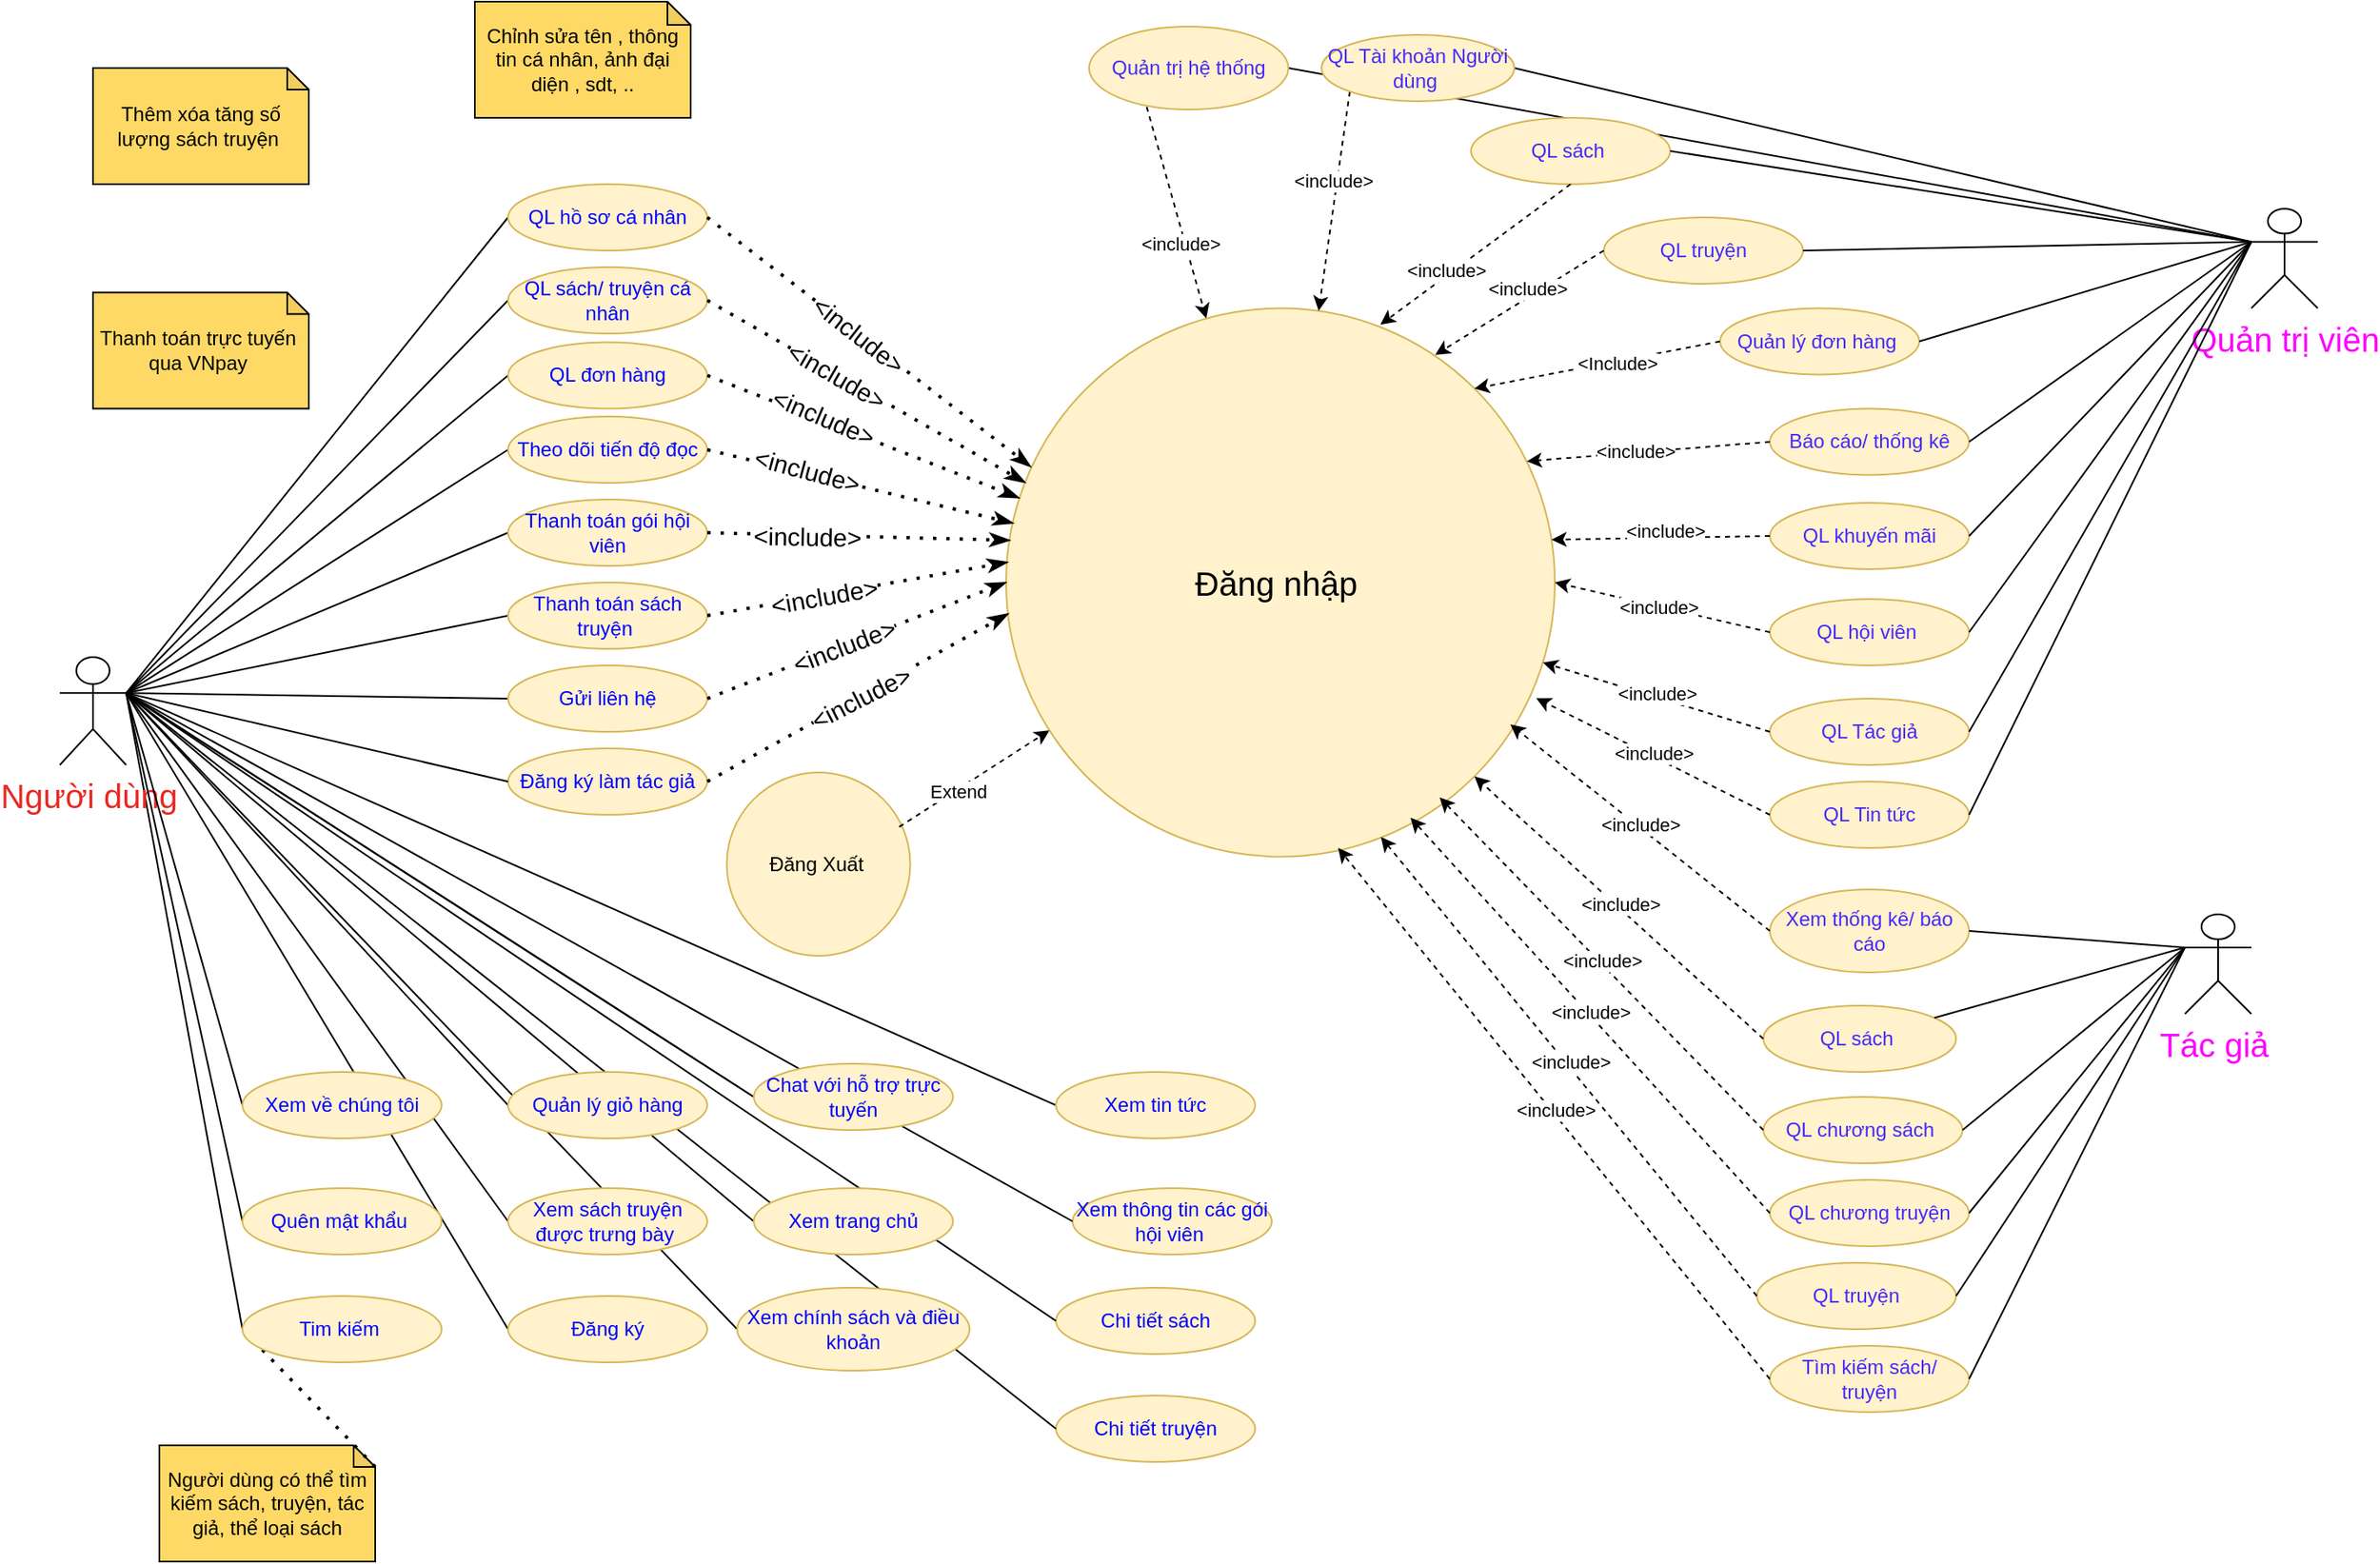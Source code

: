 <mxfile>
    <diagram name="Usecase Anbok" id="pfWqufzqM8aRBYlG4nNz">
        <mxGraphModel dx="-2393" dy="-2803" grid="1" gridSize="10" guides="1" tooltips="1" connect="1" arrows="1" fold="1" page="1" pageScale="1" pageWidth="827" pageHeight="1169" math="0" shadow="0">
            <root>
                <mxCell id="0"/>
                <mxCell id="1" parent="0"/>
                <mxCell id="2" style="edgeStyle=none;html=1;entryX=0;entryY=0.5;entryDx=0;entryDy=0;endArrow=none;endFill=0;exitX=1;exitY=0.333;exitDx=0;exitDy=0;exitPerimeter=0;" parent="1" source="5" target="49" edge="1">
                    <mxGeometry relative="1" as="geometry"/>
                </mxCell>
                <mxCell id="3" style="edgeStyle=none;html=1;entryX=0;entryY=0.5;entryDx=0;entryDy=0;endArrow=none;endFill=0;exitX=1;exitY=0.333;exitDx=0;exitDy=0;exitPerimeter=0;" parent="1" source="5" target="50" edge="1">
                    <mxGeometry relative="1" as="geometry"/>
                </mxCell>
                <mxCell id="4" style="edgeStyle=none;html=1;exitX=1;exitY=0.333;exitDx=0;exitDy=0;exitPerimeter=0;entryX=0;entryY=0.5;entryDx=0;entryDy=0;endArrow=none;endFill=0;" parent="1" source="5" target="51" edge="1">
                    <mxGeometry relative="1" as="geometry"/>
                </mxCell>
                <mxCell id="5" value="Người dùng&amp;nbsp;" style="shape=umlActor;verticalLabelPosition=bottom;verticalAlign=top;html=1;outlineConnect=0;fontSize=20;fontColor=light-dark(#E72922, #dbe916);" parent="1" vertex="1">
                    <mxGeometry x="3450" y="4825" width="40" height="65" as="geometry"/>
                </mxCell>
                <mxCell id="7" value="QL truyện" style="ellipse;whiteSpace=wrap;html=1;fontSize=12;fillColor=#fff2cc;strokeColor=#d6b656;fontColor=#4628FF;" parent="1" vertex="1">
                    <mxGeometry x="4380" y="4560" width="120" height="40" as="geometry"/>
                </mxCell>
                <mxCell id="9" value="Quản lý đơn hàng&amp;nbsp;" style="ellipse;whiteSpace=wrap;html=1;fontSize=12;fillColor=#fff2cc;strokeColor=#d6b656;fontColor=#4628FF;" parent="1" vertex="1">
                    <mxGeometry x="4450" y="4614.75" width="120" height="40" as="geometry"/>
                </mxCell>
                <mxCell id="10" value="Quản trị viên" style="shape=umlActor;verticalLabelPosition=bottom;verticalAlign=top;html=1;outlineConnect=0;fontSize=20;fontColor=#FF00FF;" parent="1" vertex="1">
                    <mxGeometry x="4770" y="4554.75" width="40" height="60" as="geometry"/>
                </mxCell>
                <mxCell id="11" value="" style="endArrow=none;html=1;rounded=0;entryX=0;entryY=0.5;entryDx=0;entryDy=0;exitX=1;exitY=0.333;exitDx=0;exitDy=0;exitPerimeter=0;startArrow=none;startFill=0;endFill=0;fontSize=12;" parent="1" source="5" target="66" edge="1">
                    <mxGeometry width="50" height="50" relative="1" as="geometry">
                        <mxPoint x="3360" y="4645.5" as="sourcePoint"/>
                        <mxPoint x="3520" y="4625.5" as="targetPoint"/>
                    </mxGeometry>
                </mxCell>
                <mxCell id="12" value="" style="endArrow=none;html=1;rounded=0;entryX=0;entryY=0.5;entryDx=0;entryDy=0;exitX=1;exitY=0.333;exitDx=0;exitDy=0;exitPerimeter=0;endFill=0;fontSize=12;" parent="1" source="5" target="65" edge="1">
                    <mxGeometry width="50" height="50" relative="1" as="geometry">
                        <mxPoint x="3330" y="4409.997" as="sourcePoint"/>
                        <mxPoint x="3612.574" y="4849.688" as="targetPoint"/>
                    </mxGeometry>
                </mxCell>
                <mxCell id="13" value="" style="endArrow=none;html=1;rounded=0;entryX=0;entryY=0.5;entryDx=0;entryDy=0;exitX=1;exitY=0.333;exitDx=0;exitDy=0;exitPerimeter=0;endFill=0;fontSize=12;" parent="1" source="5" target="106" edge="1">
                    <mxGeometry width="50" height="50" relative="1" as="geometry">
                        <mxPoint x="3360" y="4645.5" as="sourcePoint"/>
                        <mxPoint x="3520" y="4625.5" as="targetPoint"/>
                    </mxGeometry>
                </mxCell>
                <mxCell id="14" value="" style="endArrow=none;html=1;rounded=0;entryX=0;entryY=0.5;entryDx=0;entryDy=0;exitX=1;exitY=0.333;exitDx=0;exitDy=0;exitPerimeter=0;endFill=0;fontSize=12;" parent="1" source="5" target="61" edge="1">
                    <mxGeometry width="50" height="50" relative="1" as="geometry">
                        <mxPoint x="3360" y="4645.5" as="sourcePoint"/>
                        <mxPoint x="3520" y="4625.5" as="targetPoint"/>
                    </mxGeometry>
                </mxCell>
                <mxCell id="15" value="" style="endArrow=none;html=1;rounded=0;entryX=0;entryY=0.5;entryDx=0;entryDy=0;exitX=1;exitY=0.333;exitDx=0;exitDy=0;exitPerimeter=0;endFill=0;fontSize=12;" parent="1" source="5" target="48" edge="1">
                    <mxGeometry width="50" height="50" relative="1" as="geometry">
                        <mxPoint x="3505" y="4725.5" as="sourcePoint"/>
                        <mxPoint x="3665" y="4705.5" as="targetPoint"/>
                    </mxGeometry>
                </mxCell>
                <mxCell id="16" value="" style="endArrow=none;html=1;rounded=0;exitX=1;exitY=0.333;exitDx=0;exitDy=0;exitPerimeter=0;endFill=0;fontSize=12;entryX=0;entryY=0.5;entryDx=0;entryDy=0;" parent="1" source="5" target="47" edge="1">
                    <mxGeometry width="50" height="50" relative="1" as="geometry">
                        <mxPoint x="3505" y="4725.5" as="sourcePoint"/>
                        <mxPoint x="3765" y="5000" as="targetPoint"/>
                    </mxGeometry>
                </mxCell>
                <mxCell id="17" value="" style="endArrow=none;html=1;rounded=0;entryX=1;entryY=0.5;entryDx=0;entryDy=0;exitX=0;exitY=0.333;exitDx=0;exitDy=0;exitPerimeter=0;" parent="1" source="10" target="6" edge="1">
                    <mxGeometry width="50" height="50" relative="1" as="geometry">
                        <mxPoint x="5033.91" y="4680" as="sourcePoint"/>
                        <mxPoint x="5063.91" y="4630" as="targetPoint"/>
                    </mxGeometry>
                </mxCell>
                <mxCell id="18" value="" style="endArrow=none;html=1;rounded=0;entryX=1;entryY=0.5;entryDx=0;entryDy=0;exitX=0;exitY=0.333;exitDx=0;exitDy=0;exitPerimeter=0;" parent="1" source="10" target="7" edge="1">
                    <mxGeometry width="50" height="50" relative="1" as="geometry">
                        <mxPoint x="5013.91" y="4680" as="sourcePoint"/>
                        <mxPoint x="5063.91" y="4630" as="targetPoint"/>
                    </mxGeometry>
                </mxCell>
                <mxCell id="19" value="" style="endArrow=none;html=1;rounded=0;exitX=0;exitY=0.333;exitDx=0;exitDy=0;exitPerimeter=0;entryX=1;entryY=0.5;entryDx=0;entryDy=0;" parent="1" source="10" target="8" edge="1">
                    <mxGeometry width="50" height="50" relative="1" as="geometry">
                        <mxPoint x="5013.91" y="4680" as="sourcePoint"/>
                        <mxPoint x="5063.91" y="4630" as="targetPoint"/>
                    </mxGeometry>
                </mxCell>
                <mxCell id="20" value="" style="endArrow=none;html=1;rounded=0;entryX=1;entryY=0.5;entryDx=0;entryDy=0;exitX=0;exitY=0.333;exitDx=0;exitDy=0;exitPerimeter=0;" parent="1" source="10" target="9" edge="1">
                    <mxGeometry width="50" height="50" relative="1" as="geometry">
                        <mxPoint x="5013.91" y="4680" as="sourcePoint"/>
                        <mxPoint x="5063.91" y="4630" as="targetPoint"/>
                    </mxGeometry>
                </mxCell>
                <mxCell id="21" value="" style="endArrow=none;html=1;rounded=0;exitX=0;exitY=0.5;exitDx=0;exitDy=0;entryX=1;entryY=0.333;entryDx=0;entryDy=0;entryPerimeter=0;" parent="1" source="106" target="5" edge="1">
                    <mxGeometry width="50" height="50" relative="1" as="geometry">
                        <mxPoint x="3550" y="5070" as="sourcePoint"/>
                        <mxPoint x="3380" y="4840" as="targetPoint"/>
                    </mxGeometry>
                </mxCell>
                <mxCell id="22" value="" style="endArrow=none;html=1;rounded=0;exitX=1;exitY=0.333;exitDx=0;exitDy=0;exitPerimeter=0;entryX=0;entryY=0.5;entryDx=0;entryDy=0;" parent="1" source="5" target="67" edge="1">
                    <mxGeometry width="50" height="50" relative="1" as="geometry">
                        <mxPoint x="3480" y="4620" as="sourcePoint"/>
                        <mxPoint x="3570" y="4630" as="targetPoint"/>
                    </mxGeometry>
                </mxCell>
                <mxCell id="23" value="" style="endArrow=none;html=1;rounded=0;exitX=1;exitY=0.333;exitDx=0;exitDy=0;exitPerimeter=0;entryX=0;entryY=0.5;entryDx=0;entryDy=0;" parent="1" source="5" target="68" edge="1">
                    <mxGeometry width="50" height="50" relative="1" as="geometry">
                        <mxPoint x="3330" y="4570" as="sourcePoint"/>
                        <mxPoint x="3950" y="4710" as="targetPoint"/>
                    </mxGeometry>
                </mxCell>
                <mxCell id="24" value="" style="endArrow=none;html=1;rounded=0;exitX=1;exitY=0.333;exitDx=0;exitDy=0;exitPerimeter=0;entryX=0;entryY=0.5;entryDx=0;entryDy=0;" parent="1" source="5" target="59" edge="1">
                    <mxGeometry width="50" height="50" relative="1" as="geometry">
                        <mxPoint x="3985" y="4520" as="sourcePoint"/>
                        <mxPoint x="4035" y="4470" as="targetPoint"/>
                    </mxGeometry>
                </mxCell>
                <mxCell id="25" value="" style="endArrow=none;html=1;rounded=0;exitX=1;exitY=0.333;exitDx=0;exitDy=0;exitPerimeter=0;entryX=0;entryY=0.5;entryDx=0;entryDy=0;" parent="1" source="5" target="58" edge="1">
                    <mxGeometry width="50" height="50" relative="1" as="geometry">
                        <mxPoint x="3475" y="4650" as="sourcePoint"/>
                        <mxPoint x="3636" y="4600" as="targetPoint"/>
                    </mxGeometry>
                </mxCell>
                <mxCell id="26" value="" style="endArrow=none;html=1;rounded=0;exitX=1;exitY=0.333;exitDx=0;exitDy=0;exitPerimeter=0;entryX=0;entryY=0.5;entryDx=0;entryDy=0;" parent="1" source="5" target="57" edge="1">
                    <mxGeometry width="50" height="50" relative="1" as="geometry">
                        <mxPoint x="3605" y="4782" as="sourcePoint"/>
                        <mxPoint x="3686" y="4610" as="targetPoint"/>
                    </mxGeometry>
                </mxCell>
                <mxCell id="27" value="" style="endArrow=none;html=1;rounded=0;exitX=1;exitY=0.333;exitDx=0;exitDy=0;exitPerimeter=0;entryX=0;entryY=0.5;entryDx=0;entryDy=0;" parent="1" source="5" target="60" edge="1">
                    <mxGeometry width="50" height="50" relative="1" as="geometry">
                        <mxPoint x="3475" y="4649.997" as="sourcePoint"/>
                        <mxPoint x="3736.32" y="5403.35" as="targetPoint"/>
                    </mxGeometry>
                </mxCell>
                <mxCell id="28" value="Báo cáo/ thống kê" style="ellipse;whiteSpace=wrap;html=1;fontSize=12;fillColor=#fff2cc;strokeColor=#d6b656;fontColor=#4628FF;" parent="1" vertex="1">
                    <mxGeometry x="4480" y="4675.25" width="120" height="40" as="geometry"/>
                </mxCell>
                <mxCell id="29" value="" style="endArrow=none;html=1;rounded=0;entryX=1;entryY=0.5;entryDx=0;entryDy=0;exitX=0;exitY=0.333;exitDx=0;exitDy=0;exitPerimeter=0;" parent="1" source="10" target="28" edge="1">
                    <mxGeometry width="50" height="50" relative="1" as="geometry">
                        <mxPoint x="5134" y="4830" as="sourcePoint"/>
                        <mxPoint x="4840" y="5066" as="targetPoint"/>
                    </mxGeometry>
                </mxCell>
                <mxCell id="30" value="QL khuyến mãi" style="ellipse;whiteSpace=wrap;html=1;fontSize=12;fillColor=#fff2cc;strokeColor=#d6b656;fontColor=#4628FF;" parent="1" vertex="1">
                    <mxGeometry x="4480" y="4732" width="120" height="40" as="geometry"/>
                </mxCell>
                <mxCell id="31" value="" style="endArrow=none;html=1;rounded=0;entryX=1;entryY=0.5;entryDx=0;entryDy=0;exitX=0;exitY=0.333;exitDx=0;exitDy=0;exitPerimeter=0;" parent="1" source="10" target="30" edge="1">
                    <mxGeometry width="50" height="50" relative="1" as="geometry">
                        <mxPoint x="5047" y="4860" as="sourcePoint"/>
                        <mxPoint x="4770" y="5170" as="targetPoint"/>
                    </mxGeometry>
                </mxCell>
                <mxCell id="32" value="" style="endArrow=none;html=1;rounded=0;endFill=0;fontSize=12;exitX=1;exitY=0.333;exitDx=0;exitDy=0;exitPerimeter=0;entryX=0;entryY=0.5;entryDx=0;entryDy=0;" parent="1" source="5" target="62" edge="1">
                    <mxGeometry width="50" height="50" relative="1" as="geometry">
                        <mxPoint x="3440" y="4630" as="sourcePoint"/>
                        <mxPoint x="3750" y="5030" as="targetPoint"/>
                    </mxGeometry>
                </mxCell>
                <mxCell id="33" value="" style="endArrow=none;html=1;rounded=0;endFill=0;fontSize=12;exitX=1;exitY=0.333;exitDx=0;exitDy=0;exitPerimeter=0;entryX=0;entryY=0.5;entryDx=0;entryDy=0;" parent="1" source="5" target="63" edge="1">
                    <mxGeometry width="50" height="50" relative="1" as="geometry">
                        <mxPoint x="3660" y="5000" as="sourcePoint"/>
                        <mxPoint x="3760" y="5030" as="targetPoint"/>
                    </mxGeometry>
                </mxCell>
                <mxCell id="34" value="Xem thống kê/ báo cáo" style="ellipse;whiteSpace=wrap;html=1;fontSize=12;fillColor=#fff2cc;strokeColor=#d6b656;fontColor=#4628FF;" parent="1" vertex="1">
                    <mxGeometry x="4479.997" y="4965" width="120" height="50" as="geometry"/>
                </mxCell>
                <mxCell id="35" value="QL sách&amp;nbsp;" style="ellipse;whiteSpace=wrap;html=1;fontSize=12;fillColor=#fff2cc;strokeColor=#d6b656;fontColor=#4628FF;" parent="1" vertex="1">
                    <mxGeometry x="4476.087" y="5035" width="116.09" height="40" as="geometry"/>
                </mxCell>
                <mxCell id="36" value="QL truyện" style="ellipse;whiteSpace=wrap;html=1;fontSize=12;fillColor=#fff2cc;strokeColor=#d6b656;fontColor=#4628FF;" parent="1" vertex="1">
                    <mxGeometry x="4472.177" y="5190" width="120" height="40" as="geometry"/>
                </mxCell>
                <mxCell id="37" value="Tác giả&amp;nbsp;" style="shape=umlActor;verticalLabelPosition=bottom;verticalAlign=top;html=1;outlineConnect=0;fontSize=20;fontColor=#FF00FF;" parent="1" vertex="1">
                    <mxGeometry x="4729.997" y="4980" width="40" height="60" as="geometry"/>
                </mxCell>
                <mxCell id="38" value="" style="endArrow=none;html=1;rounded=0;entryX=1;entryY=0.5;entryDx=0;entryDy=0;exitX=0;exitY=0.333;exitDx=0;exitDy=0;exitPerimeter=0;" parent="1" source="37" target="34" edge="1">
                    <mxGeometry width="50" height="50" relative="1" as="geometry">
                        <mxPoint x="5098.537" y="5270" as="sourcePoint"/>
                        <mxPoint x="5128.537" y="5220" as="targetPoint"/>
                    </mxGeometry>
                </mxCell>
                <mxCell id="39" value="" style="endArrow=none;html=1;rounded=0;exitX=0;exitY=0.333;exitDx=0;exitDy=0;exitPerimeter=0;" parent="1" source="37" target="35" edge="1">
                    <mxGeometry width="50" height="50" relative="1" as="geometry">
                        <mxPoint x="5078.537" y="5270" as="sourcePoint"/>
                        <mxPoint x="5128.537" y="5220" as="targetPoint"/>
                    </mxGeometry>
                </mxCell>
                <mxCell id="40" value="" style="endArrow=none;html=1;rounded=0;entryX=1;entryY=0.5;entryDx=0;entryDy=0;exitX=0;exitY=0.333;exitDx=0;exitDy=0;exitPerimeter=0;endFill=0;" parent="1" source="37" target="36" edge="1">
                    <mxGeometry width="50" height="50" relative="1" as="geometry">
                        <mxPoint x="5078.537" y="5270" as="sourcePoint"/>
                        <mxPoint x="5128.537" y="5220" as="targetPoint"/>
                    </mxGeometry>
                </mxCell>
                <mxCell id="41" value="QL hội viên&amp;nbsp;" style="ellipse;whiteSpace=wrap;html=1;fontSize=12;fillColor=#fff2cc;strokeColor=#d6b656;fontColor=#4628FF;" parent="1" vertex="1">
                    <mxGeometry x="4480" y="4790" width="120" height="40" as="geometry"/>
                </mxCell>
                <mxCell id="42" value="" style="endArrow=none;html=1;rounded=0;entryX=1;entryY=0.5;entryDx=0;entryDy=0;exitX=0;exitY=0.333;exitDx=0;exitDy=0;exitPerimeter=0;" parent="1" source="10" target="41" edge="1">
                    <mxGeometry width="50" height="50" relative="1" as="geometry">
                        <mxPoint x="5040" y="4830" as="sourcePoint"/>
                        <mxPoint x="4930" y="5000" as="targetPoint"/>
                    </mxGeometry>
                </mxCell>
                <mxCell id="43" value="QL Tác giả" style="ellipse;whiteSpace=wrap;html=1;fontSize=12;fillColor=#fff2cc;strokeColor=#d6b656;fontColor=#4628FF;" parent="1" vertex="1">
                    <mxGeometry x="4480" y="4850" width="120" height="40" as="geometry"/>
                </mxCell>
                <mxCell id="44" value="" style="endArrow=none;html=1;rounded=0;entryX=1;entryY=0.5;entryDx=0;entryDy=0;exitX=0;exitY=0.333;exitDx=0;exitDy=0;exitPerimeter=0;" parent="1" source="10" target="43" edge="1">
                    <mxGeometry width="50" height="50" relative="1" as="geometry">
                        <mxPoint x="5139" y="4990" as="sourcePoint"/>
                        <mxPoint x="4840" y="5130" as="targetPoint"/>
                    </mxGeometry>
                </mxCell>
                <mxCell id="45" value="Người dùng có thể tìm kiếm sách, truyện, tác giả, thể loại sách" style="shape=note;whiteSpace=wrap;html=1;backgroundOutline=1;darkOpacity=0.05;strokeColor=default;fillColor=#FFD966;gradientColor=none;size=13;" parent="1" vertex="1">
                    <mxGeometry x="3510" y="5300" width="130" height="70" as="geometry"/>
                </mxCell>
                <mxCell id="46" value="" style="endArrow=none;dashed=1;html=1;dashPattern=1 3;strokeWidth=2;exitX=0;exitY=0;exitDx=130;exitDy=13;exitPerimeter=0;entryX=0;entryY=0.5;entryDx=0;entryDy=0;" parent="1" source="45" target="49" edge="1">
                    <mxGeometry width="50" height="50" relative="1" as="geometry">
                        <mxPoint x="3595" y="5310" as="sourcePoint"/>
                        <mxPoint x="3645" y="5260" as="targetPoint"/>
                    </mxGeometry>
                </mxCell>
                <mxCell id="47" value="Theo dõi tiến độ đọc" style="ellipse;whiteSpace=wrap;html=1;fontSize=12;fillColor=#fff2cc;strokeColor=#d6b656;fontColor=#0000FF;" parent="1" vertex="1">
                    <mxGeometry x="3720" y="4680" width="120" height="40" as="geometry"/>
                </mxCell>
                <mxCell id="48" value="Xem về chúng tôi" style="ellipse;whiteSpace=wrap;html=1;fontSize=12;fillColor=#fff2cc;strokeColor=#d6b656;fontColor=#0000FF;" parent="1" vertex="1">
                    <mxGeometry x="3560" y="5075" width="120" height="40" as="geometry"/>
                </mxCell>
                <mxCell id="49" value="Tim kiếm&amp;nbsp;" style="ellipse;whiteSpace=wrap;html=1;fontSize=12;fillColor=#fff2cc;strokeColor=#d6b656;fontColor=#0000FF;" parent="1" vertex="1">
                    <mxGeometry x="3560" y="5210" width="120" height="40" as="geometry"/>
                </mxCell>
                <mxCell id="50" value="Xem tin tức" style="ellipse;whiteSpace=wrap;html=1;fontSize=12;fillColor=#fff2cc;strokeColor=#d6b656;fontColor=#0000FF;" parent="1" vertex="1">
                    <mxGeometry x="4050" y="5075" width="120" height="40" as="geometry"/>
                </mxCell>
                <mxCell id="52" value="&lt;div&gt;&lt;span style=&quot;font-size: 20px; background-color: transparent;&quot;&gt;Đăng nhập&amp;nbsp;&lt;/span&gt;&lt;/div&gt;" style="ellipse;whiteSpace=wrap;html=1;aspect=fixed;fontSize=12;fillColor=#fff2cc;strokeColor=#D6B656;fontColor=light-dark(#000000,#0000FF);" parent="1" vertex="1">
                    <mxGeometry x="4020" y="4614.75" width="330.5" height="330.5" as="geometry"/>
                </mxCell>
                <mxCell id="53" value="Đăng Xuất&amp;nbsp;" style="ellipse;whiteSpace=wrap;html=1;aspect=fixed;fontSize=12;fillColor=#fff2cc;strokeColor=#d6b656;fontColor=light-dark(#000000,#0000FF);" parent="1" vertex="1">
                    <mxGeometry x="3851.75" y="4894.5" width="110.5" height="110.5" as="geometry"/>
                </mxCell>
                <mxCell id="54" value="Thanh toán trực tuyến&amp;nbsp;&lt;br&gt;qua VNpay&amp;nbsp;" style="shape=note;whiteSpace=wrap;html=1;backgroundOutline=1;darkOpacity=0.05;strokeColor=default;fillColor=#FFD966;gradientColor=none;size=13;" parent="1" vertex="1">
                    <mxGeometry x="3470" y="4605.25" width="130" height="70" as="geometry"/>
                </mxCell>
                <mxCell id="55" value="Thêm xóa tăng số lượng sách truyện&amp;nbsp;" style="shape=note;whiteSpace=wrap;html=1;backgroundOutline=1;darkOpacity=0.05;strokeColor=default;fillColor=#FFD966;gradientColor=none;size=13;" parent="1" vertex="1">
                    <mxGeometry x="3470" y="4470" width="130" height="70" as="geometry"/>
                </mxCell>
                <mxCell id="56" value="Chỉnh sửa tên , thông tin cá nhân, ảnh đại diện , sdt, .." style="shape=note;whiteSpace=wrap;html=1;backgroundOutline=1;darkOpacity=0.05;strokeColor=default;fillColor=#FFD966;gradientColor=none;size=14;" parent="1" vertex="1">
                    <mxGeometry x="3700" y="4430" width="130" height="70" as="geometry"/>
                </mxCell>
                <mxCell id="57" value="Xem sách truyện được trưng bày&amp;nbsp;" style="ellipse;whiteSpace=wrap;html=1;fontSize=12;fillColor=#fff2cc;strokeColor=#d6b656;fontColor=#0000FF;" parent="1" vertex="1">
                    <mxGeometry x="3720" y="5145" width="120" height="40" as="geometry"/>
                </mxCell>
                <mxCell id="59" value="Quên mật khẩu&amp;nbsp;" style="ellipse;whiteSpace=wrap;html=1;fontSize=12;fillColor=#fff2cc;strokeColor=#d6b656;fontColor=#0000FF;" parent="1" vertex="1">
                    <mxGeometry x="3560" y="5145" width="120" height="40" as="geometry"/>
                </mxCell>
                <mxCell id="60" value="Đăng ký" style="ellipse;whiteSpace=wrap;html=1;fontSize=12;fillColor=#fff2cc;strokeColor=#d6b656;fontColor=#0000FF;" parent="1" vertex="1">
                    <mxGeometry x="3720" y="5210" width="120" height="40" as="geometry"/>
                </mxCell>
                <mxCell id="61" value="Gửi liên hệ" style="ellipse;whiteSpace=wrap;html=1;fontSize=12;fillColor=#fff2cc;strokeColor=#d6b656;fontColor=#0000FF;" parent="1" vertex="1">
                    <mxGeometry x="3720" y="4830" width="120" height="40" as="geometry"/>
                </mxCell>
                <mxCell id="62" value="Thanh toán sách truyện&amp;nbsp;" style="ellipse;whiteSpace=wrap;html=1;fontSize=12;fillColor=#fff2cc;strokeColor=#d6b656;fontColor=#0000FF;" parent="1" vertex="1">
                    <mxGeometry x="3720" y="4780" width="120" height="40" as="geometry"/>
                </mxCell>
                <mxCell id="63" value="Thanh toán gói hội viên" style="ellipse;whiteSpace=wrap;html=1;fontSize=12;fillColor=#fff2cc;strokeColor=#d6b656;fontColor=#0000FF;" parent="1" vertex="1">
                    <mxGeometry x="3720" y="4730" width="120" height="40" as="geometry"/>
                </mxCell>
                <mxCell id="64" value="Xem thông tin các gói hội viên&amp;nbsp;" style="ellipse;whiteSpace=wrap;html=1;fontSize=12;fillColor=#fff2cc;strokeColor=#d6b656;fontColor=#0000FF;" parent="1" vertex="1">
                    <mxGeometry x="4060" y="5145" width="120" height="40" as="geometry"/>
                </mxCell>
                <mxCell id="65" value="QL sách/ truyện cá nhân" style="ellipse;whiteSpace=wrap;html=1;fontSize=12;fillColor=#fff2cc;strokeColor=#d6b656;fontColor=#0000FF;" parent="1" vertex="1">
                    <mxGeometry x="3720" y="4590" width="120" height="40" as="geometry"/>
                </mxCell>
                <mxCell id="66" value="QL đơn hàng" style="ellipse;whiteSpace=wrap;html=1;fontSize=12;fillColor=#fff2cc;strokeColor=#d6b656;fontColor=#0000FF;" parent="1" vertex="1">
                    <mxGeometry x="3720" y="4635.25" width="120" height="40" as="geometry"/>
                </mxCell>
                <mxCell id="67" value="QL hồ sơ cá nhân" style="ellipse;whiteSpace=wrap;html=1;fontSize=12;fillColor=#fff2cc;strokeColor=#d6b656;fontColor=#0000FF;" parent="1" vertex="1">
                    <mxGeometry x="3720" y="4540" width="120" height="40" as="geometry"/>
                </mxCell>
                <mxCell id="69" value="Đăng ký làm tác giả" style="ellipse;whiteSpace=wrap;html=1;fontSize=12;fillColor=#fff2cc;strokeColor=#d6b656;fontColor=#0000FF;" parent="1" vertex="1">
                    <mxGeometry x="3720" y="4880" width="120" height="40" as="geometry"/>
                </mxCell>
                <mxCell id="70" value="" style="endArrow=none;html=1;rounded=0;entryX=0;entryY=0.5;entryDx=0;entryDy=0;exitX=1;exitY=0.333;exitDx=0;exitDy=0;exitPerimeter=0;endFill=0;fontSize=12;" parent="1" source="5" target="69" edge="1">
                    <mxGeometry width="50" height="50" relative="1" as="geometry">
                        <mxPoint x="3385" y="4662" as="sourcePoint"/>
                        <mxPoint x="3725" y="4950" as="targetPoint"/>
                    </mxGeometry>
                </mxCell>
                <mxCell id="71" value="" style="endArrow=classicThin;dashed=1;html=1;dashPattern=1 3;strokeWidth=2;exitX=1;exitY=0.5;exitDx=0;exitDy=0;entryX=0.004;entryY=0.557;entryDx=0;entryDy=0;entryPerimeter=0;endFill=1;" parent="1" source="69" target="52" edge="1">
                    <mxGeometry width="50" height="50" relative="1" as="geometry">
                        <mxPoint x="4010" y="5070" as="sourcePoint"/>
                        <mxPoint x="4060" y="5020" as="targetPoint"/>
                    </mxGeometry>
                </mxCell>
                <mxCell id="72" value="" style="endArrow=classicThin;dashed=1;html=1;dashPattern=1 3;strokeWidth=2;exitX=1;exitY=0.5;exitDx=0;exitDy=0;entryX=0.007;entryY=0.423;entryDx=0;entryDy=0;entryPerimeter=0;endFill=1;" parent="1" source="63" target="52" edge="1">
                    <mxGeometry width="50" height="50" relative="1" as="geometry">
                        <mxPoint x="3850" y="4910" as="sourcePoint"/>
                        <mxPoint x="4070" y="4750" as="targetPoint"/>
                    </mxGeometry>
                </mxCell>
                <mxCell id="73" value="" style="endArrow=classicThin;dashed=1;html=1;dashPattern=1 3;strokeWidth=2;exitX=1;exitY=0.5;exitDx=0;exitDy=0;entryX=0.003;entryY=0.463;entryDx=0;entryDy=0;entryPerimeter=0;endFill=1;" parent="1" source="62" target="52" edge="1">
                    <mxGeometry width="50" height="50" relative="1" as="geometry">
                        <mxPoint x="3850" y="4910" as="sourcePoint"/>
                        <mxPoint x="4088" y="4835" as="targetPoint"/>
                    </mxGeometry>
                </mxCell>
                <mxCell id="74" value="" style="endArrow=classicThin;dashed=1;html=1;dashPattern=1 3;strokeWidth=2;exitX=1;exitY=0.5;exitDx=0;exitDy=0;entryX=0;entryY=0.5;entryDx=0;entryDy=0;endFill=1;" parent="1" source="61" target="52" edge="1">
                    <mxGeometry width="50" height="50" relative="1" as="geometry">
                        <mxPoint x="3860" y="4920" as="sourcePoint"/>
                        <mxPoint x="4098" y="4845" as="targetPoint"/>
                    </mxGeometry>
                </mxCell>
                <mxCell id="75" value="" style="endArrow=classicThin;dashed=1;html=1;dashPattern=1 3;strokeWidth=2;exitX=1;exitY=0.5;exitDx=0;exitDy=0;entryX=0.024;entryY=0.346;entryDx=0;entryDy=0;entryPerimeter=0;endFill=1;" parent="1" source="66" target="52" edge="1">
                    <mxGeometry width="50" height="50" relative="1" as="geometry">
                        <mxPoint x="3870" y="4930" as="sourcePoint"/>
                        <mxPoint x="4108" y="4855" as="targetPoint"/>
                    </mxGeometry>
                </mxCell>
                <mxCell id="76" value="&amp;lt;include&amp;gt;" style="edgeLabel;html=1;align=center;verticalAlign=middle;resizable=0;points=[];rotation=23;fontSize=15;" parent="75" vertex="1" connectable="0">
                    <mxGeometry x="-0.72" y="-1" relative="1" as="geometry">
                        <mxPoint x="44" y="13" as="offset"/>
                    </mxGeometry>
                </mxCell>
                <mxCell id="77" value="" style="endArrow=classicThin;dashed=1;html=1;dashPattern=1 3;strokeWidth=2;exitX=1;exitY=0.5;exitDx=0;exitDy=0;entryX=0.013;entryY=0.392;entryDx=0;entryDy=0;entryPerimeter=0;endFill=1;" parent="1" source="47" target="52" edge="1">
                    <mxGeometry width="50" height="50" relative="1" as="geometry">
                        <mxPoint x="3880" y="4940" as="sourcePoint"/>
                        <mxPoint x="4118" y="4865" as="targetPoint"/>
                    </mxGeometry>
                </mxCell>
                <mxCell id="78" value="" style="endArrow=classicThin;dashed=1;html=1;dashPattern=1 3;strokeWidth=2;exitX=1;exitY=0.5;exitDx=0;exitDy=0;entryX=0.035;entryY=0.318;entryDx=0;entryDy=0;entryPerimeter=0;endFill=1;" parent="1" source="65" target="52" edge="1">
                    <mxGeometry width="50" height="50" relative="1" as="geometry">
                        <mxPoint x="3850" y="4665" as="sourcePoint"/>
                        <mxPoint x="4088" y="4734" as="targetPoint"/>
                    </mxGeometry>
                </mxCell>
                <mxCell id="79" value="&amp;lt;include&amp;gt;" style="edgeLabel;html=1;align=center;verticalAlign=middle;resizable=0;points=[];rotation=30;fontSize=15;" parent="78" vertex="1" connectable="0">
                    <mxGeometry x="-0.728" y="-4" relative="1" as="geometry">
                        <mxPoint x="54" y="26" as="offset"/>
                    </mxGeometry>
                </mxCell>
                <mxCell id="80" value="" style="endArrow=classicThin;dashed=1;html=1;dashPattern=1 3;strokeWidth=2;exitX=1;exitY=0.5;exitDx=0;exitDy=0;entryX=0.045;entryY=0.289;entryDx=0;entryDy=0;entryPerimeter=0;endFill=1;" parent="1" source="67" target="52" edge="1">
                    <mxGeometry width="50" height="50" relative="1" as="geometry">
                        <mxPoint x="3860" y="4675" as="sourcePoint"/>
                        <mxPoint x="4098" y="4744" as="targetPoint"/>
                    </mxGeometry>
                </mxCell>
                <mxCell id="81" value="&amp;lt;include&amp;gt;" style="edgeLabel;html=1;align=center;verticalAlign=middle;resizable=0;points=[];rotation=38;fontSize=15;" parent="80" vertex="1" connectable="0">
                    <mxGeometry x="-0.53" y="-7" relative="1" as="geometry">
                        <mxPoint x="49" y="29" as="offset"/>
                    </mxGeometry>
                </mxCell>
                <mxCell id="82" value="&amp;lt;include&amp;gt;" style="edgeLabel;html=1;align=center;verticalAlign=middle;resizable=0;points=[];rotation=15;fontSize=15;" parent="1" vertex="1" connectable="0">
                    <mxGeometry x="3881" y="4706" as="geometry">
                        <mxPoint x="19.495" y="0.681" as="offset"/>
                    </mxGeometry>
                </mxCell>
                <mxCell id="83" value="&amp;lt;include&amp;gt;" style="edgeLabel;html=1;align=center;verticalAlign=middle;resizable=0;points=[];rotation=1;fontSize=15;" parent="1" vertex="1" connectable="0">
                    <mxGeometry x="3907" y="4752" as="geometry">
                        <mxPoint x="-7.044" y="-0.616" as="offset"/>
                    </mxGeometry>
                </mxCell>
                <mxCell id="84" value="&amp;lt;include&amp;gt;" style="edgeLabel;html=1;align=center;verticalAlign=middle;resizable=0;points=[];rotation=350;fontSize=15;" parent="1" vertex="1" connectable="0">
                    <mxGeometry x="3917" y="4787" as="geometry">
                        <mxPoint x="-7.044" y="-0.616" as="offset"/>
                    </mxGeometry>
                </mxCell>
                <mxCell id="85" value="&amp;lt;include&amp;gt;" style="edgeLabel;html=1;align=center;verticalAlign=middle;resizable=0;points=[];rotation=339;fontSize=15;" parent="1" vertex="1" connectable="0">
                    <mxGeometry x="3921" y="4787" as="geometry">
                        <mxPoint x="-10.284" y="29.275" as="offset"/>
                    </mxGeometry>
                </mxCell>
                <mxCell id="86" value="&amp;lt;include&amp;gt;" style="edgeLabel;html=1;align=center;verticalAlign=middle;resizable=0;points=[];rotation=333;fontSize=15;" parent="1" vertex="1" connectable="0">
                    <mxGeometry x="3928" y="4818" as="geometry">
                        <mxPoint x="-10.284" y="29.275" as="offset"/>
                    </mxGeometry>
                </mxCell>
                <mxCell id="87" value="" style="endArrow=classic;html=1;exitX=0.94;exitY=0.297;exitDx=0;exitDy=0;exitPerimeter=0;dashed=1;endFill=1;" parent="1" source="53" target="52" edge="1">
                    <mxGeometry width="50" height="50" relative="1" as="geometry">
                        <mxPoint x="4420" y="4830" as="sourcePoint"/>
                        <mxPoint x="4470" y="4780" as="targetPoint"/>
                    </mxGeometry>
                </mxCell>
                <mxCell id="88" value="Extend" style="edgeLabel;html=1;align=center;verticalAlign=middle;resizable=0;points=[];" parent="87" vertex="1" connectable="0">
                    <mxGeometry x="-0.239" y="-1" relative="1" as="geometry">
                        <mxPoint as="offset"/>
                    </mxGeometry>
                </mxCell>
                <mxCell id="89" value="" style="endArrow=classic;html=1;exitX=0.289;exitY=0.968;exitDx=0;exitDy=0;exitPerimeter=0;dashed=1;" parent="1" source="6" target="52" edge="1">
                    <mxGeometry width="50" height="50" relative="1" as="geometry">
                        <mxPoint x="4210" y="4560" as="sourcePoint"/>
                        <mxPoint x="4260" y="4510" as="targetPoint"/>
                    </mxGeometry>
                </mxCell>
                <mxCell id="90" value="&amp;lt;include&amp;gt;" style="edgeLabel;html=1;align=center;verticalAlign=middle;resizable=0;points=[];" parent="89" vertex="1" connectable="0">
                    <mxGeometry x="0.281" y="-3" relative="1" as="geometry">
                        <mxPoint as="offset"/>
                    </mxGeometry>
                </mxCell>
                <mxCell id="91" value="" style="endArrow=classic;html=1;exitX=0;exitY=1;exitDx=0;exitDy=0;dashed=1;" parent="1" source="8" target="52" edge="1">
                    <mxGeometry width="50" height="50" relative="1" as="geometry">
                        <mxPoint x="4310" y="4610" as="sourcePoint"/>
                        <mxPoint x="4260" y="4630" as="targetPoint"/>
                    </mxGeometry>
                </mxCell>
                <mxCell id="92" value="&amp;lt;include&amp;gt;" style="edgeLabel;html=1;align=center;verticalAlign=middle;resizable=0;points=[];" parent="91" vertex="1" connectable="0">
                    <mxGeometry x="-0.182" y="-4" relative="1" as="geometry">
                        <mxPoint x="1" as="offset"/>
                    </mxGeometry>
                </mxCell>
                <mxCell id="93" value="" style="endArrow=classic;html=1;exitX=0;exitY=0.5;exitDx=0;exitDy=0;entryX=0.782;entryY=0.085;entryDx=0;entryDy=0;entryPerimeter=0;dashed=1;" parent="1" source="7" target="52" edge="1">
                    <mxGeometry width="50" height="50" relative="1" as="geometry">
                        <mxPoint x="4310" y="4610" as="sourcePoint"/>
                        <mxPoint x="4360" y="4560" as="targetPoint"/>
                    </mxGeometry>
                </mxCell>
                <mxCell id="94" value="&amp;lt;include&amp;gt;" style="edgeLabel;html=1;align=center;verticalAlign=middle;resizable=0;points=[];" parent="93" vertex="1" connectable="0">
                    <mxGeometry x="-0.14" y="-4" relative="1" as="geometry">
                        <mxPoint y="-1" as="offset"/>
                    </mxGeometry>
                </mxCell>
                <mxCell id="95" value="" style="endArrow=classic;html=1;exitX=0;exitY=0.5;exitDx=0;exitDy=0;entryX=1;entryY=0;entryDx=0;entryDy=0;dashed=1;" parent="1" source="9" target="52" edge="1">
                    <mxGeometry width="50" height="50" relative="1" as="geometry">
                        <mxPoint x="4310" y="4720" as="sourcePoint"/>
                        <mxPoint x="4360" y="4670" as="targetPoint"/>
                    </mxGeometry>
                </mxCell>
                <mxCell id="96" value="&amp;lt;Include&amp;gt;" style="edgeLabel;html=1;align=center;verticalAlign=middle;resizable=0;points=[];" parent="95" vertex="1" connectable="0">
                    <mxGeometry x="-0.16" y="1" relative="1" as="geometry">
                        <mxPoint as="offset"/>
                    </mxGeometry>
                </mxCell>
                <mxCell id="97" value="" style="endArrow=classic;html=1;exitX=0;exitY=0.5;exitDx=0;exitDy=0;entryX=0.949;entryY=0.279;entryDx=0;entryDy=0;entryPerimeter=0;dashed=1;" parent="1" source="28" target="52" edge="1">
                    <mxGeometry width="50" height="50" relative="1" as="geometry">
                        <mxPoint x="4310" y="4840" as="sourcePoint"/>
                        <mxPoint x="4360" y="4790" as="targetPoint"/>
                    </mxGeometry>
                </mxCell>
                <mxCell id="98" value="&amp;lt;include&amp;gt;" style="edgeLabel;html=1;align=center;verticalAlign=middle;resizable=0;points=[];" parent="97" vertex="1" connectable="0">
                    <mxGeometry x="0.11" y="-1" relative="1" as="geometry">
                        <mxPoint as="offset"/>
                    </mxGeometry>
                </mxCell>
                <mxCell id="99" value="" style="endArrow=classic;html=1;exitX=0;exitY=0.5;exitDx=0;exitDy=0;entryX=0.994;entryY=0.422;entryDx=0;entryDy=0;entryPerimeter=0;dashed=1;" parent="1" source="30" target="52" edge="1">
                    <mxGeometry width="50" height="50" relative="1" as="geometry">
                        <mxPoint x="4310" y="4840" as="sourcePoint"/>
                        <mxPoint x="4360" y="4790" as="targetPoint"/>
                    </mxGeometry>
                </mxCell>
                <mxCell id="100" value="&amp;lt;include&amp;gt;" style="edgeLabel;html=1;align=center;verticalAlign=middle;resizable=0;points=[];" parent="99" vertex="1" connectable="0">
                    <mxGeometry x="-0.033" y="-4" relative="1" as="geometry">
                        <mxPoint as="offset"/>
                    </mxGeometry>
                </mxCell>
                <mxCell id="101" value="" style="endArrow=classic;html=1;exitX=0;exitY=0.5;exitDx=0;exitDy=0;entryX=1;entryY=0.5;entryDx=0;entryDy=0;dashed=1;" parent="1" source="41" target="52" edge="1">
                    <mxGeometry width="50" height="50" relative="1" as="geometry">
                        <mxPoint x="4310" y="4840" as="sourcePoint"/>
                        <mxPoint x="4360" y="4790" as="targetPoint"/>
                    </mxGeometry>
                </mxCell>
                <mxCell id="102" value="&amp;lt;include&amp;gt;" style="edgeLabel;html=1;align=center;verticalAlign=middle;resizable=0;points=[];" parent="101" vertex="1" connectable="0">
                    <mxGeometry x="0.039" y="-1" relative="1" as="geometry">
                        <mxPoint y="1" as="offset"/>
                    </mxGeometry>
                </mxCell>
                <mxCell id="103" value="" style="endArrow=classic;html=1;exitX=0;exitY=0.5;exitDx=0;exitDy=0;dashed=1;" parent="1" source="43" target="52" edge="1">
                    <mxGeometry width="50" height="50" relative="1" as="geometry">
                        <mxPoint x="4310" y="4950" as="sourcePoint"/>
                        <mxPoint x="4360" y="4900" as="targetPoint"/>
                        <Array as="points"/>
                    </mxGeometry>
                </mxCell>
                <mxCell id="104" value="&amp;lt;include&amp;gt;" style="edgeLabel;html=1;align=center;verticalAlign=middle;resizable=0;points=[];" parent="103" vertex="1" connectable="0">
                    <mxGeometry x="0.009" y="-2" relative="1" as="geometry">
                        <mxPoint as="offset"/>
                    </mxGeometry>
                </mxCell>
                <mxCell id="105" value="" style="endArrow=none;html=1;rounded=0;exitX=0;exitY=0.5;exitDx=0;exitDy=0;entryX=1;entryY=0.333;entryDx=0;entryDy=0;entryPerimeter=0;" parent="1" source="64" target="5" edge="1">
                    <mxGeometry width="50" height="50" relative="1" as="geometry">
                        <mxPoint x="4050" y="5166" as="sourcePoint"/>
                        <mxPoint x="3160" y="4663" as="targetPoint"/>
                    </mxGeometry>
                </mxCell>
                <mxCell id="106" value="Chat với hỗ trợ trực tuyến" style="ellipse;whiteSpace=wrap;html=1;fontSize=12;fillColor=#fff2cc;strokeColor=#d6b656;fontColor=#0000FF;" parent="1" vertex="1">
                    <mxGeometry x="3868" y="5070" width="120" height="40" as="geometry"/>
                </mxCell>
                <mxCell id="107" value="QL chương truyện" style="ellipse;whiteSpace=wrap;html=1;fontSize=12;fillColor=#fff2cc;strokeColor=#d6b656;fontColor=#4628FF;" parent="1" vertex="1">
                    <mxGeometry x="4479.997" y="5140" width="120" height="40" as="geometry"/>
                </mxCell>
                <mxCell id="108" value="QL chương sách&amp;nbsp;" style="ellipse;whiteSpace=wrap;html=1;fontSize=12;fillColor=#fff2cc;strokeColor=#d6b656;fontColor=#4628FF;" parent="1" vertex="1">
                    <mxGeometry x="4476.087" y="5090" width="120" height="40" as="geometry"/>
                </mxCell>
                <mxCell id="109" value="" style="endArrow=none;html=1;exitX=0;exitY=0.333;exitDx=0;exitDy=0;exitPerimeter=0;entryX=1;entryY=0.5;entryDx=0;entryDy=0;endFill=0;" parent="1" source="37" target="108" edge="1">
                    <mxGeometry width="50" height="50" relative="1" as="geometry">
                        <mxPoint x="4480" y="4980" as="sourcePoint"/>
                        <mxPoint x="4530" y="4930" as="targetPoint"/>
                    </mxGeometry>
                </mxCell>
                <mxCell id="110" value="" style="endArrow=none;html=1;exitX=0;exitY=0.333;exitDx=0;exitDy=0;exitPerimeter=0;entryX=1;entryY=0.5;entryDx=0;entryDy=0;endFill=0;" parent="1" source="37" target="107" edge="1">
                    <mxGeometry width="50" height="50" relative="1" as="geometry">
                        <mxPoint x="4740" y="5010" as="sourcePoint"/>
                        <mxPoint x="4606" y="5120" as="targetPoint"/>
                    </mxGeometry>
                </mxCell>
                <mxCell id="111" value="Tìm kiếm sách/ truyện" style="ellipse;whiteSpace=wrap;html=1;fontSize=12;fillColor=#fff2cc;strokeColor=#d6b656;fontColor=#4628FF;" parent="1" vertex="1">
                    <mxGeometry x="4479.997" y="5240" width="120" height="40" as="geometry"/>
                </mxCell>
                <mxCell id="112" value="" style="endArrow=none;html=1;rounded=0;entryX=1;entryY=0.5;entryDx=0;entryDy=0;exitX=0;exitY=0.333;exitDx=0;exitDy=0;exitPerimeter=0;endFill=0;" parent="1" source="37" target="111" edge="1">
                    <mxGeometry width="50" height="50" relative="1" as="geometry">
                        <mxPoint x="4740" y="5010" as="sourcePoint"/>
                        <mxPoint x="4606" y="5220" as="targetPoint"/>
                    </mxGeometry>
                </mxCell>
                <mxCell id="113" value="" style="endArrow=classic;html=1;exitX=0;exitY=0.5;exitDx=0;exitDy=0;dashed=1;entryX=0.919;entryY=0.759;entryDx=0;entryDy=0;entryPerimeter=0;" parent="1" source="34" target="52" edge="1">
                    <mxGeometry width="50" height="50" relative="1" as="geometry">
                        <mxPoint x="4490" y="4880" as="sourcePoint"/>
                        <mxPoint x="4353" y="4838" as="targetPoint"/>
                        <Array as="points"/>
                    </mxGeometry>
                </mxCell>
                <mxCell id="114" value="&amp;lt;include&amp;gt;" style="edgeLabel;html=1;align=center;verticalAlign=middle;resizable=0;points=[];" parent="113" vertex="1" connectable="0">
                    <mxGeometry x="0.009" y="-2" relative="1" as="geometry">
                        <mxPoint as="offset"/>
                    </mxGeometry>
                </mxCell>
                <mxCell id="115" value="" style="endArrow=classic;html=1;exitX=0;exitY=0.5;exitDx=0;exitDy=0;dashed=1;entryX=1;entryY=1;entryDx=0;entryDy=0;" parent="1" source="35" target="52" edge="1">
                    <mxGeometry width="50" height="50" relative="1" as="geometry">
                        <mxPoint x="4500" y="4890" as="sourcePoint"/>
                        <mxPoint x="4363" y="4848" as="targetPoint"/>
                        <Array as="points"/>
                    </mxGeometry>
                </mxCell>
                <mxCell id="116" value="&amp;lt;include&amp;gt;" style="edgeLabel;html=1;align=center;verticalAlign=middle;resizable=0;points=[];" parent="115" vertex="1" connectable="0">
                    <mxGeometry x="0.009" y="-2" relative="1" as="geometry">
                        <mxPoint as="offset"/>
                    </mxGeometry>
                </mxCell>
                <mxCell id="117" value="" style="endArrow=classic;html=1;exitX=0;exitY=0.5;exitDx=0;exitDy=0;dashed=1;entryX=0.79;entryY=0.892;entryDx=0;entryDy=0;entryPerimeter=0;" parent="1" source="108" target="52" edge="1">
                    <mxGeometry width="50" height="50" relative="1" as="geometry">
                        <mxPoint x="4510" y="4900" as="sourcePoint"/>
                        <mxPoint x="4373" y="4858" as="targetPoint"/>
                        <Array as="points"/>
                    </mxGeometry>
                </mxCell>
                <mxCell id="118" value="&amp;lt;include&amp;gt;" style="edgeLabel;html=1;align=center;verticalAlign=middle;resizable=0;points=[];" parent="117" vertex="1" connectable="0">
                    <mxGeometry x="0.009" y="-2" relative="1" as="geometry">
                        <mxPoint as="offset"/>
                    </mxGeometry>
                </mxCell>
                <mxCell id="119" value="" style="endArrow=classic;html=1;exitX=0;exitY=0.5;exitDx=0;exitDy=0;dashed=1;entryX=0.737;entryY=0.929;entryDx=0;entryDy=0;entryPerimeter=0;" parent="1" source="107" target="52" edge="1">
                    <mxGeometry width="50" height="50" relative="1" as="geometry">
                        <mxPoint x="4520" y="4910" as="sourcePoint"/>
                        <mxPoint x="4383" y="4868" as="targetPoint"/>
                        <Array as="points"/>
                    </mxGeometry>
                </mxCell>
                <mxCell id="120" value="&amp;lt;include&amp;gt;" style="edgeLabel;html=1;align=center;verticalAlign=middle;resizable=0;points=[];" parent="119" vertex="1" connectable="0">
                    <mxGeometry x="0.009" y="-2" relative="1" as="geometry">
                        <mxPoint as="offset"/>
                    </mxGeometry>
                </mxCell>
                <mxCell id="121" value="" style="endArrow=classic;html=1;exitX=0;exitY=0.5;exitDx=0;exitDy=0;dashed=1;entryX=0.683;entryY=0.964;entryDx=0;entryDy=0;entryPerimeter=0;" parent="1" source="36" target="52" edge="1">
                    <mxGeometry width="50" height="50" relative="1" as="geometry">
                        <mxPoint x="4530" y="4920" as="sourcePoint"/>
                        <mxPoint x="4393" y="4878" as="targetPoint"/>
                        <Array as="points"/>
                    </mxGeometry>
                </mxCell>
                <mxCell id="122" value="&amp;lt;include&amp;gt;" style="edgeLabel;html=1;align=center;verticalAlign=middle;resizable=0;points=[];" parent="121" vertex="1" connectable="0">
                    <mxGeometry x="0.009" y="-2" relative="1" as="geometry">
                        <mxPoint as="offset"/>
                    </mxGeometry>
                </mxCell>
                <mxCell id="123" value="" style="endArrow=classic;html=1;exitX=0;exitY=0.5;exitDx=0;exitDy=0;dashed=1;entryX=0.605;entryY=0.984;entryDx=0;entryDy=0;entryPerimeter=0;" parent="1" source="111" target="52" edge="1">
                    <mxGeometry width="50" height="50" relative="1" as="geometry">
                        <mxPoint x="4540" y="4930" as="sourcePoint"/>
                        <mxPoint x="4403" y="4888" as="targetPoint"/>
                        <Array as="points"/>
                    </mxGeometry>
                </mxCell>
                <mxCell id="124" value="&amp;lt;include&amp;gt;" style="edgeLabel;html=1;align=center;verticalAlign=middle;resizable=0;points=[];" parent="123" vertex="1" connectable="0">
                    <mxGeometry x="0.009" y="-2" relative="1" as="geometry">
                        <mxPoint as="offset"/>
                    </mxGeometry>
                </mxCell>
                <mxCell id="125" value="Chi tiết sách" style="ellipse;whiteSpace=wrap;html=1;fontSize=12;fillColor=#fff2cc;strokeColor=#d6b656;fontColor=#0000FF;" parent="1" vertex="1">
                    <mxGeometry x="4050" y="5205" width="120" height="40" as="geometry"/>
                </mxCell>
                <mxCell id="126" value="Chi tiết truyện" style="ellipse;whiteSpace=wrap;html=1;fontSize=12;fillColor=#fff2cc;strokeColor=#d6b656;fontColor=#0000FF;" parent="1" vertex="1">
                    <mxGeometry x="4050" y="5270" width="120" height="40" as="geometry"/>
                </mxCell>
                <mxCell id="127" value="QL Tin tức" style="ellipse;whiteSpace=wrap;html=1;fontSize=12;fillColor=#fff2cc;strokeColor=#d6b656;fontColor=#4628FF;" parent="1" vertex="1">
                    <mxGeometry x="4480" y="4900" width="120" height="40" as="geometry"/>
                </mxCell>
                <mxCell id="128" value="" style="endArrow=none;html=1;rounded=0;entryX=1;entryY=0.5;entryDx=0;entryDy=0;exitX=0;exitY=0.333;exitDx=0;exitDy=0;exitPerimeter=0;" parent="1" source="10" target="127" edge="1">
                    <mxGeometry width="50" height="50" relative="1" as="geometry">
                        <mxPoint x="4780" y="4585" as="sourcePoint"/>
                        <mxPoint x="4610" y="4880" as="targetPoint"/>
                    </mxGeometry>
                </mxCell>
                <mxCell id="129" value="" style="endArrow=classic;html=1;exitX=0;exitY=0.5;exitDx=0;exitDy=0;dashed=1;entryX=0.966;entryY=0.711;entryDx=0;entryDy=0;entryPerimeter=0;" parent="1" source="127" target="52" edge="1">
                    <mxGeometry width="50" height="50" relative="1" as="geometry">
                        <mxPoint x="4490" y="4880" as="sourcePoint"/>
                        <mxPoint x="4353" y="4838" as="targetPoint"/>
                        <Array as="points"/>
                    </mxGeometry>
                </mxCell>
                <mxCell id="130" value="&amp;lt;include&amp;gt;" style="edgeLabel;html=1;align=center;verticalAlign=middle;resizable=0;points=[];" parent="129" vertex="1" connectable="0">
                    <mxGeometry x="0.009" y="-2" relative="1" as="geometry">
                        <mxPoint as="offset"/>
                    </mxGeometry>
                </mxCell>
                <mxCell id="131" value="" style="endArrow=none;html=1;rounded=0;exitX=0;exitY=0.5;exitDx=0;exitDy=0;entryX=1;entryY=0.333;entryDx=0;entryDy=0;entryPerimeter=0;" parent="1" source="126" target="5" edge="1">
                    <mxGeometry width="50" height="50" relative="1" as="geometry">
                        <mxPoint x="4070" y="5175" as="sourcePoint"/>
                        <mxPoint x="3500" y="4857" as="targetPoint"/>
                    </mxGeometry>
                </mxCell>
                <mxCell id="132" value="" style="endArrow=none;html=1;rounded=0;exitX=0;exitY=0.5;exitDx=0;exitDy=0;entryX=1;entryY=0.333;entryDx=0;entryDy=0;entryPerimeter=0;" parent="1" source="125" target="5" edge="1">
                    <mxGeometry width="50" height="50" relative="1" as="geometry">
                        <mxPoint x="4060" y="5300" as="sourcePoint"/>
                        <mxPoint x="3500" y="4857" as="targetPoint"/>
                    </mxGeometry>
                </mxCell>
                <mxCell id="133" value="QL sách&amp;nbsp;" style="ellipse;whiteSpace=wrap;html=1;fontSize=12;fillColor=#fff2cc;strokeColor=#d6b656;fontColor=#4628FF;" parent="1" vertex="1">
                    <mxGeometry x="4300" y="4500" width="120" height="40" as="geometry"/>
                </mxCell>
                <mxCell id="134" value="" style="endArrow=none;html=1;rounded=0;entryX=1;entryY=0.5;entryDx=0;entryDy=0;exitX=0;exitY=0.333;exitDx=0;exitDy=0;exitPerimeter=0;" parent="1" source="10" target="133" edge="1">
                    <mxGeometry width="50" height="50" relative="1" as="geometry">
                        <mxPoint x="4720" y="4510" as="sourcePoint"/>
                        <mxPoint x="4380" y="4470" as="targetPoint"/>
                    </mxGeometry>
                </mxCell>
                <mxCell id="135" value="" style="endArrow=classic;html=1;entryX=0.682;entryY=0.03;entryDx=0;entryDy=0;dashed=1;exitX=0.5;exitY=1;exitDx=0;exitDy=0;entryPerimeter=0;" parent="1" source="133" target="52" edge="1">
                    <mxGeometry width="50" height="50" relative="1" as="geometry">
                        <mxPoint x="4170" y="4493" as="sourcePoint"/>
                        <mxPoint x="4232" y="4633" as="targetPoint"/>
                    </mxGeometry>
                </mxCell>
                <mxCell id="136" value="&amp;lt;include&amp;gt;" style="edgeLabel;html=1;align=center;verticalAlign=middle;resizable=0;points=[];" parent="135" vertex="1" connectable="0">
                    <mxGeometry x="0.281" y="-3" relative="1" as="geometry">
                        <mxPoint as="offset"/>
                    </mxGeometry>
                </mxCell>
                <mxCell id="6" value="Quản trị hệ thống" style="ellipse;whiteSpace=wrap;html=1;fontSize=12;fillColor=#fff2cc;strokeColor=#d6b656;fontColor=#4628FF;" parent="1" vertex="1">
                    <mxGeometry x="4070" y="4445" width="120" height="50" as="geometry"/>
                </mxCell>
                <mxCell id="68" value="Xem trang chủ" style="ellipse;whiteSpace=wrap;html=1;fontSize=12;fillColor=#fff2cc;strokeColor=#d6b656;fontColor=#0000FF;" parent="1" vertex="1">
                    <mxGeometry x="3868" y="5145" width="120" height="40" as="geometry"/>
                </mxCell>
                <mxCell id="51" value="Quản lý giỏ hàng" style="ellipse;whiteSpace=wrap;html=1;fontSize=12;fillColor=#fff2cc;strokeColor=#d6b656;fontColor=#0000FF;" parent="1" vertex="1">
                    <mxGeometry x="3720" y="5075" width="120" height="40" as="geometry"/>
                </mxCell>
                <mxCell id="58" value="Xem chính sách và điều khoản" style="ellipse;whiteSpace=wrap;html=1;fontSize=12;fillColor=#fff2cc;strokeColor=#d6b656;fontColor=#0000FF;" parent="1" vertex="1">
                    <mxGeometry x="3858" y="5205" width="140" height="50" as="geometry"/>
                </mxCell>
                <mxCell id="8" value="QL Tài khoản Người dùng&amp;nbsp;" style="ellipse;whiteSpace=wrap;html=1;fontSize=12;fillColor=#fff2cc;strokeColor=#d6b656;fontColor=#4628FF;" parent="1" vertex="1">
                    <mxGeometry x="4210" y="4450" width="116.09" height="40" as="geometry"/>
                </mxCell>
            </root>
        </mxGraphModel>
    </diagram>
</mxfile>